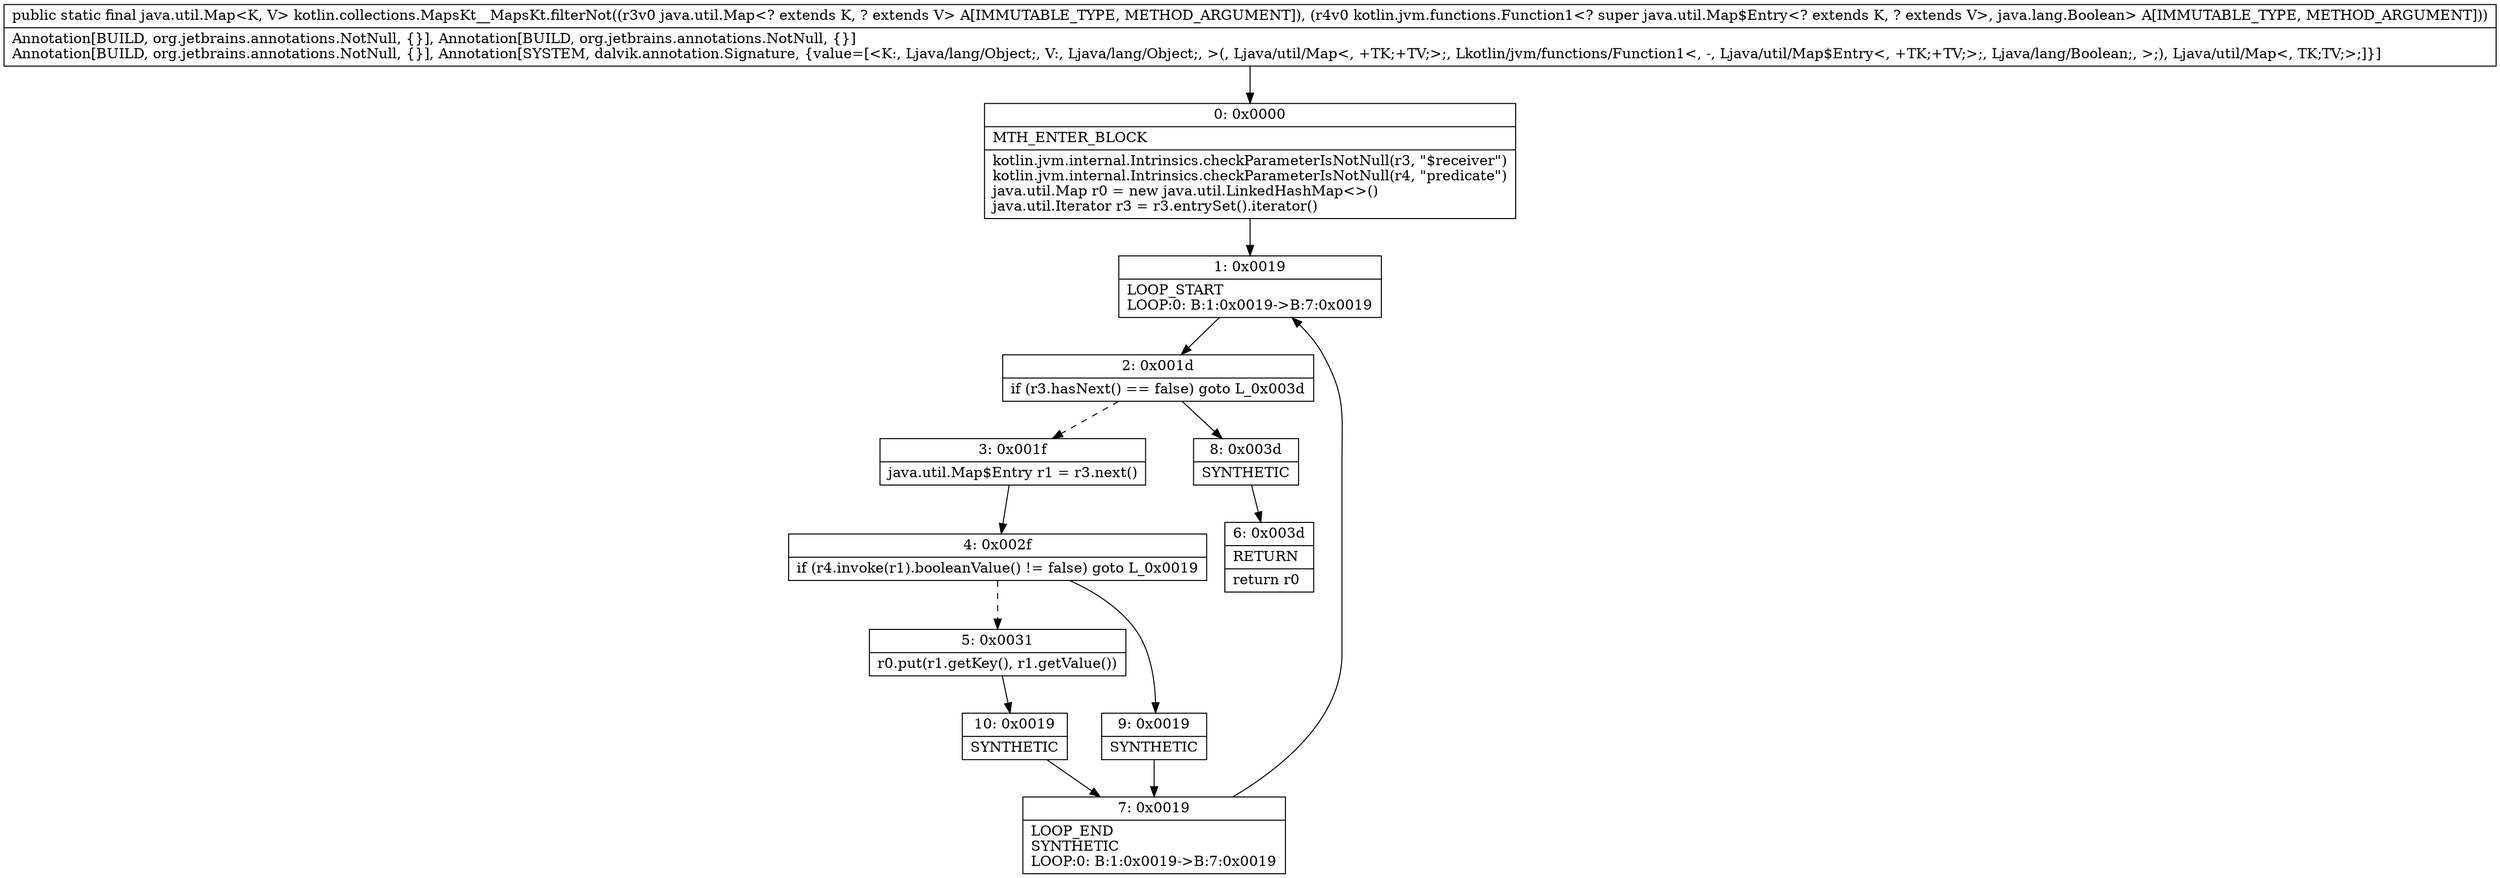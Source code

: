 digraph "CFG forkotlin.collections.MapsKt__MapsKt.filterNot(Ljava\/util\/Map;Lkotlin\/jvm\/functions\/Function1;)Ljava\/util\/Map;" {
Node_0 [shape=record,label="{0\:\ 0x0000|MTH_ENTER_BLOCK\l|kotlin.jvm.internal.Intrinsics.checkParameterIsNotNull(r3, \"$receiver\")\lkotlin.jvm.internal.Intrinsics.checkParameterIsNotNull(r4, \"predicate\")\ljava.util.Map r0 = new java.util.LinkedHashMap\<\>()\ljava.util.Iterator r3 = r3.entrySet().iterator()\l}"];
Node_1 [shape=record,label="{1\:\ 0x0019|LOOP_START\lLOOP:0: B:1:0x0019\-\>B:7:0x0019\l}"];
Node_2 [shape=record,label="{2\:\ 0x001d|if (r3.hasNext() == false) goto L_0x003d\l}"];
Node_3 [shape=record,label="{3\:\ 0x001f|java.util.Map$Entry r1 = r3.next()\l}"];
Node_4 [shape=record,label="{4\:\ 0x002f|if (r4.invoke(r1).booleanValue() != false) goto L_0x0019\l}"];
Node_5 [shape=record,label="{5\:\ 0x0031|r0.put(r1.getKey(), r1.getValue())\l}"];
Node_6 [shape=record,label="{6\:\ 0x003d|RETURN\l|return r0\l}"];
Node_7 [shape=record,label="{7\:\ 0x0019|LOOP_END\lSYNTHETIC\lLOOP:0: B:1:0x0019\-\>B:7:0x0019\l}"];
Node_8 [shape=record,label="{8\:\ 0x003d|SYNTHETIC\l}"];
Node_9 [shape=record,label="{9\:\ 0x0019|SYNTHETIC\l}"];
Node_10 [shape=record,label="{10\:\ 0x0019|SYNTHETIC\l}"];
MethodNode[shape=record,label="{public static final java.util.Map\<K, V\> kotlin.collections.MapsKt__MapsKt.filterNot((r3v0 java.util.Map\<? extends K, ? extends V\> A[IMMUTABLE_TYPE, METHOD_ARGUMENT]), (r4v0 kotlin.jvm.functions.Function1\<? super java.util.Map$Entry\<? extends K, ? extends V\>, java.lang.Boolean\> A[IMMUTABLE_TYPE, METHOD_ARGUMENT]))  | Annotation[BUILD, org.jetbrains.annotations.NotNull, \{\}], Annotation[BUILD, org.jetbrains.annotations.NotNull, \{\}]\lAnnotation[BUILD, org.jetbrains.annotations.NotNull, \{\}], Annotation[SYSTEM, dalvik.annotation.Signature, \{value=[\<K:, Ljava\/lang\/Object;, V:, Ljava\/lang\/Object;, \>(, Ljava\/util\/Map\<, +TK;+TV;\>;, Lkotlin\/jvm\/functions\/Function1\<, \-, Ljava\/util\/Map$Entry\<, +TK;+TV;\>;, Ljava\/lang\/Boolean;, \>;), Ljava\/util\/Map\<, TK;TV;\>;]\}]\l}"];
MethodNode -> Node_0;
Node_0 -> Node_1;
Node_1 -> Node_2;
Node_2 -> Node_3[style=dashed];
Node_2 -> Node_8;
Node_3 -> Node_4;
Node_4 -> Node_5[style=dashed];
Node_4 -> Node_9;
Node_5 -> Node_10;
Node_7 -> Node_1;
Node_8 -> Node_6;
Node_9 -> Node_7;
Node_10 -> Node_7;
}

